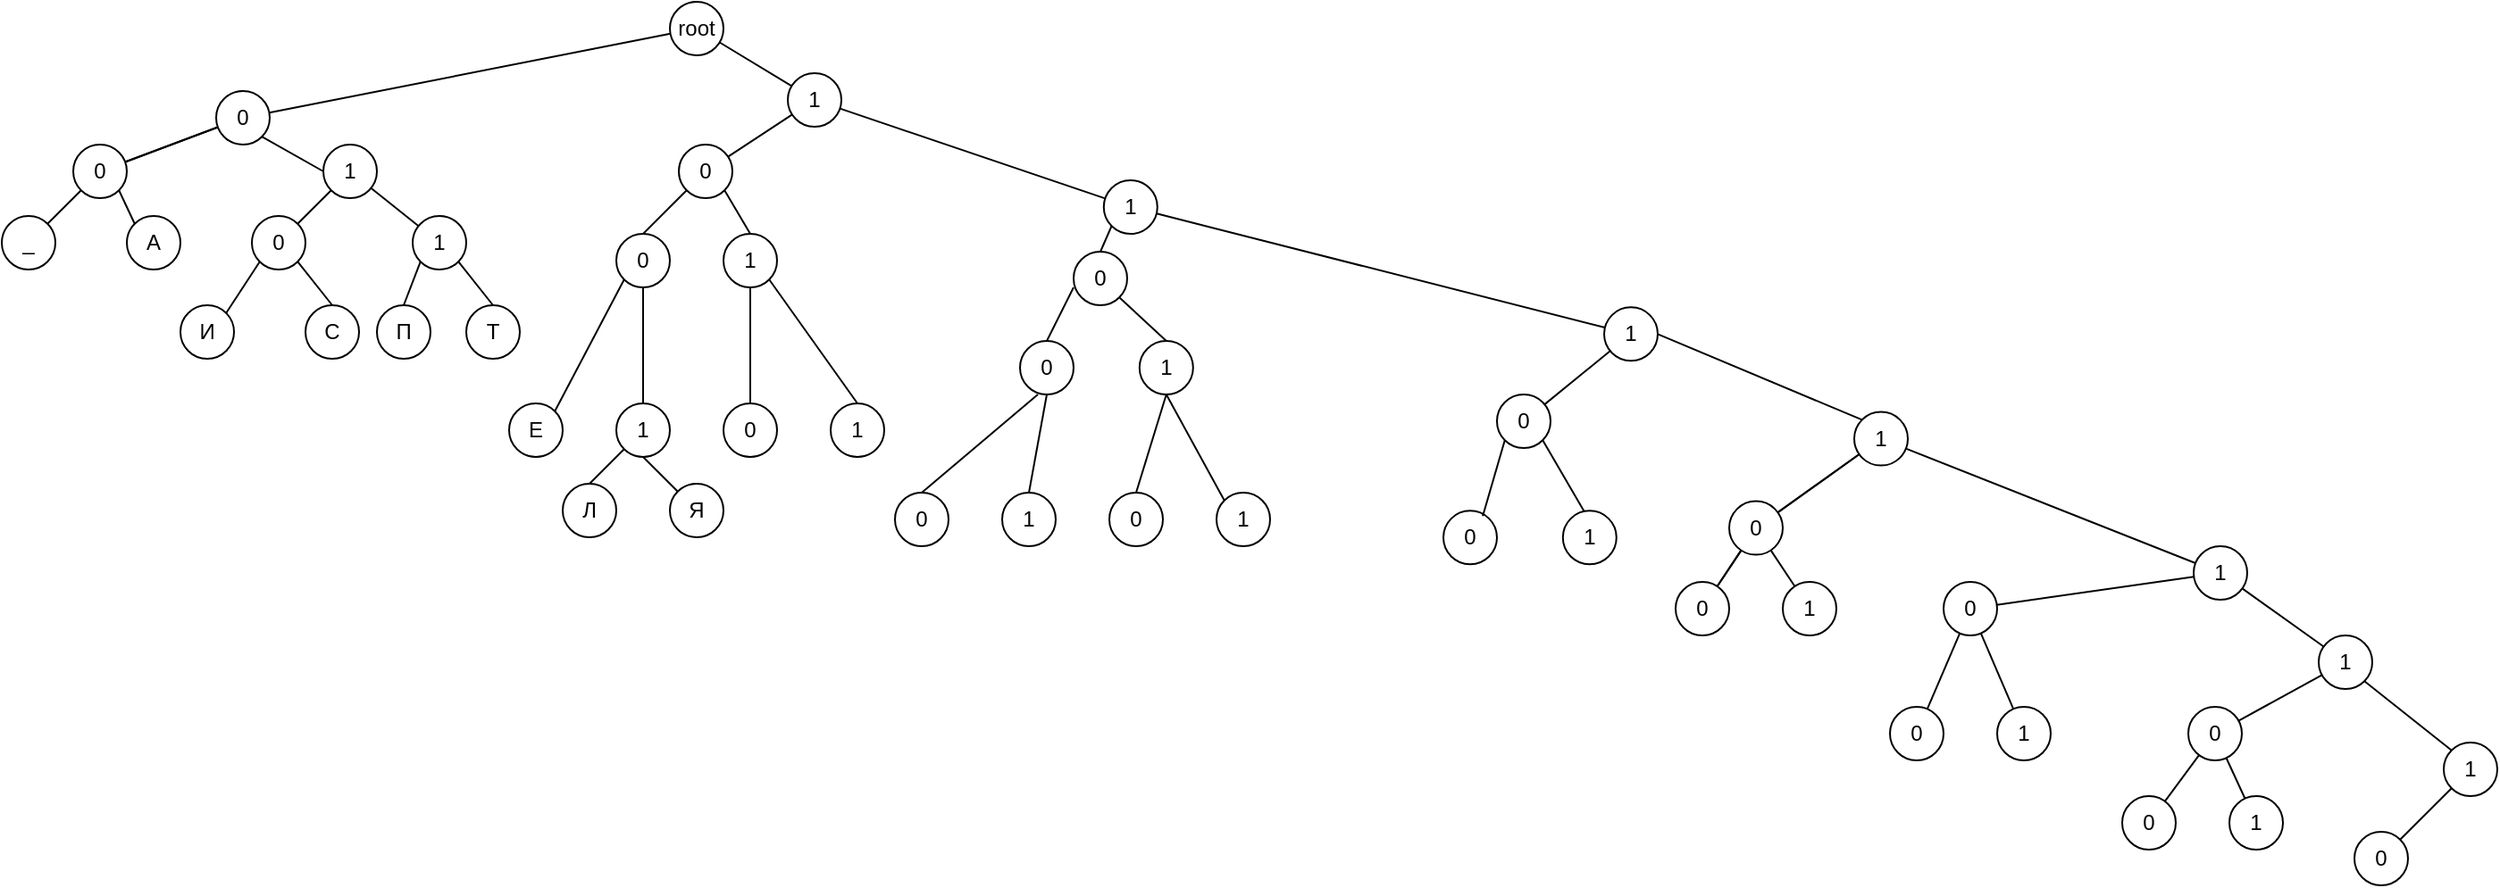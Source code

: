 <mxfile version="22.1.7" type="github">
  <diagram name="Страница — 1" id="L3PKJxNTwHp6rq7nzCVX">
    <mxGraphModel dx="1434" dy="783" grid="1" gridSize="10" guides="1" tooltips="1" connect="1" arrows="1" fold="1" page="1" pageScale="1" pageWidth="827" pageHeight="1169" math="0" shadow="0">
      <root>
        <mxCell id="0" />
        <mxCell id="1" parent="0" />
        <mxCell id="iF7RnvMgbBvQUuc80PQl-8" value="" style="edgeStyle=none;shape=connector;rounded=0;orthogonalLoop=1;jettySize=auto;html=1;labelBackgroundColor=default;strokeColor=default;align=center;verticalAlign=middle;fontFamily=Helvetica;fontSize=11;fontColor=default;endArrow=none;endFill=0;" edge="1" parent="1" source="iF7RnvMgbBvQUuc80PQl-2" target="iF7RnvMgbBvQUuc80PQl-5">
          <mxGeometry relative="1" as="geometry" />
        </mxCell>
        <mxCell id="iF7RnvMgbBvQUuc80PQl-27" style="edgeStyle=none;shape=connector;rounded=0;orthogonalLoop=1;jettySize=auto;html=1;exitX=1;exitY=1;exitDx=0;exitDy=0;entryX=0;entryY=0.5;entryDx=0;entryDy=0;labelBackgroundColor=default;strokeColor=default;align=center;verticalAlign=middle;fontFamily=Helvetica;fontSize=11;fontColor=default;endArrow=none;endFill=0;" edge="1" parent="1" source="iF7RnvMgbBvQUuc80PQl-2" target="iF7RnvMgbBvQUuc80PQl-23">
          <mxGeometry relative="1" as="geometry" />
        </mxCell>
        <mxCell id="iF7RnvMgbBvQUuc80PQl-2" value="0" style="ellipse;whiteSpace=wrap;html=1;aspect=fixed;" vertex="1" parent="1">
          <mxGeometry x="140" y="190" width="30" height="30" as="geometry" />
        </mxCell>
        <mxCell id="iF7RnvMgbBvQUuc80PQl-10" value="" style="edgeStyle=none;shape=connector;rounded=0;orthogonalLoop=1;jettySize=auto;html=1;labelBackgroundColor=default;strokeColor=default;align=center;verticalAlign=middle;fontFamily=Helvetica;fontSize=11;fontColor=default;endArrow=none;endFill=0;" edge="1" parent="1" source="iF7RnvMgbBvQUuc80PQl-3" target="iF7RnvMgbBvQUuc80PQl-2">
          <mxGeometry relative="1" as="geometry" />
        </mxCell>
        <mxCell id="iF7RnvMgbBvQUuc80PQl-12" value="" style="edgeStyle=none;shape=connector;rounded=0;orthogonalLoop=1;jettySize=auto;html=1;labelBackgroundColor=default;strokeColor=default;align=center;verticalAlign=middle;fontFamily=Helvetica;fontSize=11;fontColor=default;endArrow=none;endFill=0;" edge="1" parent="1" source="iF7RnvMgbBvQUuc80PQl-3" target="iF7RnvMgbBvQUuc80PQl-11">
          <mxGeometry relative="1" as="geometry" />
        </mxCell>
        <mxCell id="iF7RnvMgbBvQUuc80PQl-3" value="root" style="ellipse;whiteSpace=wrap;html=1;aspect=fixed;" vertex="1" parent="1">
          <mxGeometry x="394" y="140" width="30" height="30" as="geometry" />
        </mxCell>
        <mxCell id="iF7RnvMgbBvQUuc80PQl-9" value="" style="edgeStyle=none;shape=connector;rounded=0;orthogonalLoop=1;jettySize=auto;html=1;labelBackgroundColor=default;strokeColor=default;align=center;verticalAlign=middle;fontFamily=Helvetica;fontSize=11;fontColor=default;endArrow=none;endFill=0;" edge="1" parent="1" source="iF7RnvMgbBvQUuc80PQl-5" target="iF7RnvMgbBvQUuc80PQl-6">
          <mxGeometry relative="1" as="geometry" />
        </mxCell>
        <mxCell id="iF7RnvMgbBvQUuc80PQl-20" value="" style="edgeStyle=none;shape=connector;rounded=0;orthogonalLoop=1;jettySize=auto;html=1;labelBackgroundColor=default;strokeColor=default;align=center;verticalAlign=middle;fontFamily=Helvetica;fontSize=11;fontColor=default;endArrow=none;endFill=0;" edge="1" parent="1" source="iF7RnvMgbBvQUuc80PQl-5" target="iF7RnvMgbBvQUuc80PQl-2">
          <mxGeometry relative="1" as="geometry" />
        </mxCell>
        <mxCell id="iF7RnvMgbBvQUuc80PQl-22" style="edgeStyle=none;shape=connector;rounded=0;orthogonalLoop=1;jettySize=auto;html=1;exitX=1;exitY=1;exitDx=0;exitDy=0;entryX=0;entryY=0;entryDx=0;entryDy=0;labelBackgroundColor=default;strokeColor=default;align=center;verticalAlign=middle;fontFamily=Helvetica;fontSize=11;fontColor=default;endArrow=none;endFill=0;" edge="1" parent="1" source="iF7RnvMgbBvQUuc80PQl-5" target="iF7RnvMgbBvQUuc80PQl-19">
          <mxGeometry relative="1" as="geometry" />
        </mxCell>
        <mxCell id="iF7RnvMgbBvQUuc80PQl-5" value="0" style="ellipse;whiteSpace=wrap;html=1;aspect=fixed;" vertex="1" parent="1">
          <mxGeometry x="60" y="220" width="30" height="30" as="geometry" />
        </mxCell>
        <mxCell id="iF7RnvMgbBvQUuc80PQl-6" value="_" style="ellipse;whiteSpace=wrap;html=1;aspect=fixed;" vertex="1" parent="1">
          <mxGeometry x="20" y="260" width="30" height="30" as="geometry" />
        </mxCell>
        <mxCell id="iF7RnvMgbBvQUuc80PQl-16" value="" style="edgeStyle=none;shape=connector;rounded=0;orthogonalLoop=1;jettySize=auto;html=1;labelBackgroundColor=default;strokeColor=default;align=center;verticalAlign=middle;fontFamily=Helvetica;fontSize=11;fontColor=default;endArrow=none;endFill=0;" edge="1" parent="1" source="iF7RnvMgbBvQUuc80PQl-11" target="iF7RnvMgbBvQUuc80PQl-13">
          <mxGeometry relative="1" as="geometry" />
        </mxCell>
        <mxCell id="iF7RnvMgbBvQUuc80PQl-57" value="" style="edgeStyle=none;shape=connector;rounded=0;orthogonalLoop=1;jettySize=auto;html=1;labelBackgroundColor=default;strokeColor=default;align=center;verticalAlign=middle;fontFamily=Helvetica;fontSize=11;fontColor=default;endArrow=none;endFill=0;" edge="1" parent="1" source="iF7RnvMgbBvQUuc80PQl-11" target="iF7RnvMgbBvQUuc80PQl-45">
          <mxGeometry relative="1" as="geometry" />
        </mxCell>
        <mxCell id="iF7RnvMgbBvQUuc80PQl-11" value="1" style="ellipse;whiteSpace=wrap;html=1;aspect=fixed;" vertex="1" parent="1">
          <mxGeometry x="460" y="180" width="30" height="30" as="geometry" />
        </mxCell>
        <mxCell id="iF7RnvMgbBvQUuc80PQl-17" value="" style="edgeStyle=none;shape=connector;rounded=0;orthogonalLoop=1;jettySize=auto;html=1;labelBackgroundColor=default;strokeColor=default;align=center;verticalAlign=middle;fontFamily=Helvetica;fontSize=11;fontColor=default;endArrow=none;endFill=0;" edge="1" parent="1" source="iF7RnvMgbBvQUuc80PQl-13" target="iF7RnvMgbBvQUuc80PQl-14">
          <mxGeometry relative="1" as="geometry" />
        </mxCell>
        <mxCell id="iF7RnvMgbBvQUuc80PQl-112" style="edgeStyle=none;shape=connector;rounded=0;orthogonalLoop=1;jettySize=auto;html=1;exitX=0;exitY=1;exitDx=0;exitDy=0;entryX=0.5;entryY=0;entryDx=0;entryDy=0;labelBackgroundColor=default;strokeColor=default;align=center;verticalAlign=middle;fontFamily=Helvetica;fontSize=11;fontColor=default;endArrow=none;endFill=0;" edge="1" parent="1" source="iF7RnvMgbBvQUuc80PQl-13" target="iF7RnvMgbBvQUuc80PQl-46">
          <mxGeometry relative="1" as="geometry" />
        </mxCell>
        <mxCell id="iF7RnvMgbBvQUuc80PQl-13" value="1" style="ellipse;whiteSpace=wrap;html=1;aspect=fixed;" vertex="1" parent="1">
          <mxGeometry x="636.9" y="240" width="30" height="30" as="geometry" />
        </mxCell>
        <mxCell id="iF7RnvMgbBvQUuc80PQl-55" value="" style="edgeStyle=none;shape=connector;rounded=0;orthogonalLoop=1;jettySize=auto;html=1;labelBackgroundColor=default;strokeColor=default;align=center;verticalAlign=middle;fontFamily=Helvetica;fontSize=11;fontColor=default;endArrow=none;endFill=0;" edge="1" parent="1" source="iF7RnvMgbBvQUuc80PQl-14" target="iF7RnvMgbBvQUuc80PQl-47">
          <mxGeometry relative="1" as="geometry" />
        </mxCell>
        <mxCell id="iF7RnvMgbBvQUuc80PQl-81" style="edgeStyle=none;shape=connector;rounded=0;orthogonalLoop=1;jettySize=auto;html=1;exitX=1;exitY=0.5;exitDx=0;exitDy=0;entryX=0;entryY=0;entryDx=0;entryDy=0;labelBackgroundColor=default;strokeColor=default;align=center;verticalAlign=middle;fontFamily=Helvetica;fontSize=11;fontColor=default;endArrow=none;endFill=0;" edge="1" parent="1" source="iF7RnvMgbBvQUuc80PQl-14" target="iF7RnvMgbBvQUuc80PQl-15">
          <mxGeometry relative="1" as="geometry" />
        </mxCell>
        <mxCell id="iF7RnvMgbBvQUuc80PQl-14" value="1" style="ellipse;whiteSpace=wrap;html=1;aspect=fixed;" vertex="1" parent="1">
          <mxGeometry x="917" y="311.17" width="30" height="30" as="geometry" />
        </mxCell>
        <mxCell id="iF7RnvMgbBvQUuc80PQl-42" value="" style="edgeStyle=none;shape=connector;rounded=0;orthogonalLoop=1;jettySize=auto;html=1;labelBackgroundColor=default;strokeColor=default;align=center;verticalAlign=middle;fontFamily=Helvetica;fontSize=11;fontColor=default;endArrow=none;endFill=0;" edge="1" parent="1" source="iF7RnvMgbBvQUuc80PQl-15" target="iF7RnvMgbBvQUuc80PQl-39">
          <mxGeometry relative="1" as="geometry" />
        </mxCell>
        <mxCell id="iF7RnvMgbBvQUuc80PQl-54" value="" style="edgeStyle=none;shape=connector;rounded=0;orthogonalLoop=1;jettySize=auto;html=1;labelBackgroundColor=default;strokeColor=default;align=center;verticalAlign=middle;fontFamily=Helvetica;fontSize=11;fontColor=default;endArrow=none;endFill=0;" edge="1" parent="1" source="iF7RnvMgbBvQUuc80PQl-15" target="iF7RnvMgbBvQUuc80PQl-48">
          <mxGeometry relative="1" as="geometry" />
        </mxCell>
        <mxCell id="iF7RnvMgbBvQUuc80PQl-15" value="1" style="ellipse;whiteSpace=wrap;html=1;aspect=fixed;" vertex="1" parent="1">
          <mxGeometry x="1057" y="369.81" width="30" height="30" as="geometry" />
        </mxCell>
        <mxCell id="iF7RnvMgbBvQUuc80PQl-19" value="А" style="ellipse;whiteSpace=wrap;html=1;aspect=fixed;" vertex="1" parent="1">
          <mxGeometry x="90" y="260" width="30" height="30" as="geometry" />
        </mxCell>
        <mxCell id="iF7RnvMgbBvQUuc80PQl-28" style="edgeStyle=none;shape=connector;rounded=0;orthogonalLoop=1;jettySize=auto;html=1;exitX=0;exitY=1;exitDx=0;exitDy=0;entryX=1;entryY=0;entryDx=0;entryDy=0;labelBackgroundColor=default;strokeColor=default;align=center;verticalAlign=middle;fontFamily=Helvetica;fontSize=11;fontColor=default;endArrow=none;endFill=0;" edge="1" parent="1" source="iF7RnvMgbBvQUuc80PQl-23" target="iF7RnvMgbBvQUuc80PQl-24">
          <mxGeometry relative="1" as="geometry" />
        </mxCell>
        <mxCell id="iF7RnvMgbBvQUuc80PQl-33" value="" style="edgeStyle=none;shape=connector;rounded=0;orthogonalLoop=1;jettySize=auto;html=1;labelBackgroundColor=default;strokeColor=default;align=center;verticalAlign=middle;fontFamily=Helvetica;fontSize=11;fontColor=default;endArrow=none;endFill=0;" edge="1" parent="1" source="iF7RnvMgbBvQUuc80PQl-23" target="iF7RnvMgbBvQUuc80PQl-31">
          <mxGeometry relative="1" as="geometry" />
        </mxCell>
        <mxCell id="iF7RnvMgbBvQUuc80PQl-23" value="1" style="ellipse;whiteSpace=wrap;html=1;aspect=fixed;" vertex="1" parent="1">
          <mxGeometry x="200" y="220" width="30" height="30" as="geometry" />
        </mxCell>
        <mxCell id="iF7RnvMgbBvQUuc80PQl-26" style="edgeStyle=none;shape=connector;rounded=0;orthogonalLoop=1;jettySize=auto;html=1;exitX=0;exitY=1;exitDx=0;exitDy=0;entryX=1;entryY=0;entryDx=0;entryDy=0;labelBackgroundColor=default;strokeColor=default;align=center;verticalAlign=middle;fontFamily=Helvetica;fontSize=11;fontColor=default;endArrow=none;endFill=0;" edge="1" parent="1" source="iF7RnvMgbBvQUuc80PQl-24" target="iF7RnvMgbBvQUuc80PQl-25">
          <mxGeometry relative="1" as="geometry" />
        </mxCell>
        <mxCell id="iF7RnvMgbBvQUuc80PQl-30" style="edgeStyle=none;shape=connector;rounded=0;orthogonalLoop=1;jettySize=auto;html=1;exitX=1;exitY=1;exitDx=0;exitDy=0;entryX=0.5;entryY=0;entryDx=0;entryDy=0;labelBackgroundColor=default;strokeColor=default;align=center;verticalAlign=middle;fontFamily=Helvetica;fontSize=11;fontColor=default;endArrow=none;endFill=0;" edge="1" parent="1" source="iF7RnvMgbBvQUuc80PQl-24" target="iF7RnvMgbBvQUuc80PQl-29">
          <mxGeometry relative="1" as="geometry" />
        </mxCell>
        <mxCell id="iF7RnvMgbBvQUuc80PQl-24" value="0" style="ellipse;whiteSpace=wrap;html=1;aspect=fixed;" vertex="1" parent="1">
          <mxGeometry x="160" y="260" width="30" height="30" as="geometry" />
        </mxCell>
        <mxCell id="iF7RnvMgbBvQUuc80PQl-25" value="И" style="ellipse;whiteSpace=wrap;html=1;aspect=fixed;" vertex="1" parent="1">
          <mxGeometry x="120" y="310" width="30" height="30" as="geometry" />
        </mxCell>
        <mxCell id="iF7RnvMgbBvQUuc80PQl-29" value="С" style="ellipse;whiteSpace=wrap;html=1;aspect=fixed;" vertex="1" parent="1">
          <mxGeometry x="190" y="310" width="30" height="30" as="geometry" />
        </mxCell>
        <mxCell id="iF7RnvMgbBvQUuc80PQl-35" style="edgeStyle=none;shape=connector;rounded=0;orthogonalLoop=1;jettySize=auto;html=1;exitX=0;exitY=1;exitDx=0;exitDy=0;entryX=0.5;entryY=0;entryDx=0;entryDy=0;labelBackgroundColor=default;strokeColor=default;align=center;verticalAlign=middle;fontFamily=Helvetica;fontSize=11;fontColor=default;endArrow=none;endFill=0;" edge="1" parent="1" source="iF7RnvMgbBvQUuc80PQl-31" target="iF7RnvMgbBvQUuc80PQl-32">
          <mxGeometry relative="1" as="geometry" />
        </mxCell>
        <mxCell id="iF7RnvMgbBvQUuc80PQl-38" style="edgeStyle=none;shape=connector;rounded=0;orthogonalLoop=1;jettySize=auto;html=1;exitX=1;exitY=1;exitDx=0;exitDy=0;entryX=0.5;entryY=0;entryDx=0;entryDy=0;labelBackgroundColor=default;strokeColor=default;align=center;verticalAlign=middle;fontFamily=Helvetica;fontSize=11;fontColor=default;endArrow=none;endFill=0;" edge="1" parent="1" source="iF7RnvMgbBvQUuc80PQl-31" target="iF7RnvMgbBvQUuc80PQl-36">
          <mxGeometry relative="1" as="geometry" />
        </mxCell>
        <mxCell id="iF7RnvMgbBvQUuc80PQl-31" value="1" style="ellipse;whiteSpace=wrap;html=1;aspect=fixed;" vertex="1" parent="1">
          <mxGeometry x="250" y="260" width="30" height="30" as="geometry" />
        </mxCell>
        <mxCell id="iF7RnvMgbBvQUuc80PQl-32" value="П" style="ellipse;whiteSpace=wrap;html=1;aspect=fixed;" vertex="1" parent="1">
          <mxGeometry x="230" y="310" width="30" height="30" as="geometry" />
        </mxCell>
        <mxCell id="iF7RnvMgbBvQUuc80PQl-36" value="Т" style="ellipse;whiteSpace=wrap;html=1;aspect=fixed;" vertex="1" parent="1">
          <mxGeometry x="280" y="310" width="30" height="30" as="geometry" />
        </mxCell>
        <mxCell id="iF7RnvMgbBvQUuc80PQl-43" value="" style="edgeStyle=none;shape=connector;rounded=0;orthogonalLoop=1;jettySize=auto;html=1;labelBackgroundColor=default;strokeColor=default;align=center;verticalAlign=middle;fontFamily=Helvetica;fontSize=11;fontColor=default;endArrow=none;endFill=0;" edge="1" parent="1" source="iF7RnvMgbBvQUuc80PQl-39" target="iF7RnvMgbBvQUuc80PQl-40">
          <mxGeometry relative="1" as="geometry" />
        </mxCell>
        <mxCell id="iF7RnvMgbBvQUuc80PQl-53" value="" style="edgeStyle=none;shape=connector;rounded=0;orthogonalLoop=1;jettySize=auto;html=1;labelBackgroundColor=default;strokeColor=default;align=center;verticalAlign=middle;fontFamily=Helvetica;fontSize=11;fontColor=default;endArrow=none;endFill=0;" edge="1" parent="1" source="iF7RnvMgbBvQUuc80PQl-39" target="iF7RnvMgbBvQUuc80PQl-49">
          <mxGeometry relative="1" as="geometry" />
        </mxCell>
        <mxCell id="iF7RnvMgbBvQUuc80PQl-39" value="1" style="ellipse;whiteSpace=wrap;html=1;aspect=fixed;" vertex="1" parent="1">
          <mxGeometry x="1247" y="445" width="30" height="30" as="geometry" />
        </mxCell>
        <mxCell id="iF7RnvMgbBvQUuc80PQl-44" style="edgeStyle=none;shape=connector;rounded=0;orthogonalLoop=1;jettySize=auto;html=1;exitX=1;exitY=1;exitDx=0;exitDy=0;entryX=0;entryY=0;entryDx=0;entryDy=0;labelBackgroundColor=default;strokeColor=default;align=center;verticalAlign=middle;fontFamily=Helvetica;fontSize=11;fontColor=default;endArrow=none;endFill=0;" edge="1" parent="1" source="iF7RnvMgbBvQUuc80PQl-40" target="iF7RnvMgbBvQUuc80PQl-41">
          <mxGeometry relative="1" as="geometry" />
        </mxCell>
        <mxCell id="iF7RnvMgbBvQUuc80PQl-52" value="" style="edgeStyle=none;shape=connector;rounded=0;orthogonalLoop=1;jettySize=auto;html=1;labelBackgroundColor=default;strokeColor=default;align=center;verticalAlign=middle;fontFamily=Helvetica;fontSize=11;fontColor=default;endArrow=none;endFill=0;" edge="1" parent="1" source="iF7RnvMgbBvQUuc80PQl-40" target="iF7RnvMgbBvQUuc80PQl-50">
          <mxGeometry relative="1" as="geometry" />
        </mxCell>
        <mxCell id="iF7RnvMgbBvQUuc80PQl-40" value="1" style="ellipse;whiteSpace=wrap;html=1;aspect=fixed;" vertex="1" parent="1">
          <mxGeometry x="1317" y="495" width="30" height="30" as="geometry" />
        </mxCell>
        <mxCell id="iF7RnvMgbBvQUuc80PQl-41" value="1" style="ellipse;whiteSpace=wrap;html=1;aspect=fixed;" vertex="1" parent="1">
          <mxGeometry x="1387" y="555" width="30" height="30" as="geometry" />
        </mxCell>
        <mxCell id="iF7RnvMgbBvQUuc80PQl-63" style="edgeStyle=none;shape=connector;rounded=0;orthogonalLoop=1;jettySize=auto;html=1;exitX=0;exitY=1;exitDx=0;exitDy=0;entryX=0.5;entryY=0;entryDx=0;entryDy=0;labelBackgroundColor=default;strokeColor=default;align=center;verticalAlign=middle;fontFamily=Helvetica;fontSize=11;fontColor=default;endArrow=none;endFill=0;" edge="1" parent="1" source="iF7RnvMgbBvQUuc80PQl-45" target="iF7RnvMgbBvQUuc80PQl-62">
          <mxGeometry relative="1" as="geometry" />
        </mxCell>
        <mxCell id="iF7RnvMgbBvQUuc80PQl-64" style="edgeStyle=none;shape=connector;rounded=0;orthogonalLoop=1;jettySize=auto;html=1;exitX=1;exitY=1;exitDx=0;exitDy=0;entryX=0.5;entryY=0;entryDx=0;entryDy=0;labelBackgroundColor=default;strokeColor=default;align=center;verticalAlign=middle;fontFamily=Helvetica;fontSize=11;fontColor=default;endArrow=none;endFill=0;" edge="1" parent="1" source="iF7RnvMgbBvQUuc80PQl-45" target="iF7RnvMgbBvQUuc80PQl-61">
          <mxGeometry relative="1" as="geometry" />
        </mxCell>
        <mxCell id="iF7RnvMgbBvQUuc80PQl-45" value="0" style="ellipse;whiteSpace=wrap;html=1;aspect=fixed;" vertex="1" parent="1">
          <mxGeometry x="399" y="220" width="30" height="30" as="geometry" />
        </mxCell>
        <mxCell id="iF7RnvMgbBvQUuc80PQl-46" value="0" style="ellipse;whiteSpace=wrap;html=1;aspect=fixed;" vertex="1" parent="1">
          <mxGeometry x="620" y="280" width="30" height="30" as="geometry" />
        </mxCell>
        <mxCell id="iF7RnvMgbBvQUuc80PQl-47" value="0" style="ellipse;whiteSpace=wrap;html=1;aspect=fixed;" vertex="1" parent="1">
          <mxGeometry x="857" y="360" width="30" height="30" as="geometry" />
        </mxCell>
        <mxCell id="iF7RnvMgbBvQUuc80PQl-84" value="" style="edgeStyle=none;shape=connector;rounded=0;orthogonalLoop=1;jettySize=auto;html=1;labelBackgroundColor=default;strokeColor=default;align=center;verticalAlign=middle;fontFamily=Helvetica;fontSize=11;fontColor=default;endArrow=none;endFill=0;" edge="1" parent="1" source="iF7RnvMgbBvQUuc80PQl-48" target="iF7RnvMgbBvQUuc80PQl-78">
          <mxGeometry relative="1" as="geometry" />
        </mxCell>
        <mxCell id="iF7RnvMgbBvQUuc80PQl-85" value="" style="edgeStyle=none;shape=connector;rounded=0;orthogonalLoop=1;jettySize=auto;html=1;labelBackgroundColor=default;strokeColor=default;align=center;verticalAlign=middle;fontFamily=Helvetica;fontSize=11;fontColor=default;endArrow=none;endFill=0;" edge="1" parent="1" source="iF7RnvMgbBvQUuc80PQl-48" target="iF7RnvMgbBvQUuc80PQl-78">
          <mxGeometry relative="1" as="geometry" />
        </mxCell>
        <mxCell id="iF7RnvMgbBvQUuc80PQl-86" value="" style="edgeStyle=none;shape=connector;rounded=0;orthogonalLoop=1;jettySize=auto;html=1;labelBackgroundColor=default;strokeColor=default;align=center;verticalAlign=middle;fontFamily=Helvetica;fontSize=11;fontColor=default;endArrow=none;endFill=0;" edge="1" parent="1" source="iF7RnvMgbBvQUuc80PQl-48" target="iF7RnvMgbBvQUuc80PQl-15">
          <mxGeometry relative="1" as="geometry" />
        </mxCell>
        <mxCell id="iF7RnvMgbBvQUuc80PQl-48" value="0" style="ellipse;whiteSpace=wrap;html=1;aspect=fixed;" vertex="1" parent="1">
          <mxGeometry x="987" y="419.81" width="30" height="30" as="geometry" />
        </mxCell>
        <mxCell id="iF7RnvMgbBvQUuc80PQl-94" value="" style="edgeStyle=none;shape=connector;rounded=0;orthogonalLoop=1;jettySize=auto;html=1;labelBackgroundColor=default;strokeColor=default;align=center;verticalAlign=middle;fontFamily=Helvetica;fontSize=11;fontColor=default;endArrow=none;endFill=0;" edge="1" parent="1" source="iF7RnvMgbBvQUuc80PQl-49" target="iF7RnvMgbBvQUuc80PQl-93">
          <mxGeometry relative="1" as="geometry" />
        </mxCell>
        <mxCell id="iF7RnvMgbBvQUuc80PQl-49" value="0" style="ellipse;whiteSpace=wrap;html=1;aspect=fixed;" vertex="1" parent="1">
          <mxGeometry x="1107" y="465" width="30" height="30" as="geometry" />
        </mxCell>
        <mxCell id="iF7RnvMgbBvQUuc80PQl-100" value="" style="edgeStyle=none;shape=connector;rounded=0;orthogonalLoop=1;jettySize=auto;html=1;labelBackgroundColor=default;strokeColor=default;align=center;verticalAlign=middle;fontFamily=Helvetica;fontSize=11;fontColor=default;endArrow=none;endFill=0;" edge="1" parent="1" source="iF7RnvMgbBvQUuc80PQl-50" target="iF7RnvMgbBvQUuc80PQl-97">
          <mxGeometry relative="1" as="geometry" />
        </mxCell>
        <mxCell id="iF7RnvMgbBvQUuc80PQl-50" value="0" style="ellipse;whiteSpace=wrap;html=1;aspect=fixed;" vertex="1" parent="1">
          <mxGeometry x="1244" y="535" width="30" height="30" as="geometry" />
        </mxCell>
        <mxCell id="iF7RnvMgbBvQUuc80PQl-102" value="" style="edgeStyle=none;shape=connector;rounded=0;orthogonalLoop=1;jettySize=auto;html=1;labelBackgroundColor=default;strokeColor=default;align=center;verticalAlign=middle;fontFamily=Helvetica;fontSize=11;fontColor=default;endArrow=none;endFill=0;" edge="1" parent="1" source="iF7RnvMgbBvQUuc80PQl-51" target="iF7RnvMgbBvQUuc80PQl-41">
          <mxGeometry relative="1" as="geometry" />
        </mxCell>
        <mxCell id="iF7RnvMgbBvQUuc80PQl-51" value="0" style="ellipse;whiteSpace=wrap;html=1;aspect=fixed;" vertex="1" parent="1">
          <mxGeometry x="1337" y="605" width="30" height="30" as="geometry" />
        </mxCell>
        <mxCell id="iF7RnvMgbBvQUuc80PQl-111" style="edgeStyle=none;shape=connector;rounded=0;orthogonalLoop=1;jettySize=auto;html=1;exitX=1;exitY=1;exitDx=0;exitDy=0;entryX=0.5;entryY=0;entryDx=0;entryDy=0;labelBackgroundColor=default;strokeColor=default;align=center;verticalAlign=middle;fontFamily=Helvetica;fontSize=11;fontColor=default;endArrow=none;endFill=0;" edge="1" parent="1" source="iF7RnvMgbBvQUuc80PQl-61" target="iF7RnvMgbBvQUuc80PQl-105">
          <mxGeometry relative="1" as="geometry" />
        </mxCell>
        <mxCell id="iF7RnvMgbBvQUuc80PQl-61" value="1" style="ellipse;whiteSpace=wrap;html=1;aspect=fixed;" vertex="1" parent="1">
          <mxGeometry x="424" y="270" width="30" height="30" as="geometry" />
        </mxCell>
        <mxCell id="iF7RnvMgbBvQUuc80PQl-109" style="edgeStyle=none;shape=connector;rounded=0;orthogonalLoop=1;jettySize=auto;html=1;exitX=0;exitY=1;exitDx=0;exitDy=0;entryX=1;entryY=0;entryDx=0;entryDy=0;labelBackgroundColor=default;strokeColor=default;align=center;verticalAlign=middle;fontFamily=Helvetica;fontSize=11;fontColor=default;endArrow=none;endFill=0;" edge="1" parent="1" source="iF7RnvMgbBvQUuc80PQl-62" target="iF7RnvMgbBvQUuc80PQl-104">
          <mxGeometry relative="1" as="geometry" />
        </mxCell>
        <mxCell id="iF7RnvMgbBvQUuc80PQl-62" value="0" style="ellipse;whiteSpace=wrap;html=1;aspect=fixed;" vertex="1" parent="1">
          <mxGeometry x="364" y="270" width="30" height="30" as="geometry" />
        </mxCell>
        <mxCell id="iF7RnvMgbBvQUuc80PQl-65" style="edgeStyle=none;shape=connector;rounded=0;orthogonalLoop=1;jettySize=auto;html=1;exitX=0;exitY=0.667;exitDx=0;exitDy=0;entryX=0.5;entryY=0;entryDx=0;entryDy=0;labelBackgroundColor=default;strokeColor=default;align=center;verticalAlign=middle;fontFamily=Helvetica;fontSize=11;fontColor=default;endArrow=none;endFill=0;exitPerimeter=0;" edge="1" parent="1" target="iF7RnvMgbBvQUuc80PQl-68" source="iF7RnvMgbBvQUuc80PQl-46">
          <mxGeometry relative="1" as="geometry">
            <mxPoint x="563" y="298" as="sourcePoint" />
          </mxGeometry>
        </mxCell>
        <mxCell id="iF7RnvMgbBvQUuc80PQl-66" style="edgeStyle=none;shape=connector;rounded=0;orthogonalLoop=1;jettySize=auto;html=1;entryX=0.5;entryY=0;entryDx=0;entryDy=0;labelBackgroundColor=default;strokeColor=default;align=center;verticalAlign=middle;fontFamily=Helvetica;fontSize=11;fontColor=default;endArrow=none;endFill=0;exitX=1;exitY=1;exitDx=0;exitDy=0;" edge="1" parent="1" target="iF7RnvMgbBvQUuc80PQl-67" source="iF7RnvMgbBvQUuc80PQl-46">
          <mxGeometry relative="1" as="geometry">
            <mxPoint x="659.999" y="328.795" as="sourcePoint" />
          </mxGeometry>
        </mxCell>
        <mxCell id="iF7RnvMgbBvQUuc80PQl-120" style="edgeStyle=none;shape=connector;rounded=0;orthogonalLoop=1;jettySize=auto;html=1;exitX=0.5;exitY=1;exitDx=0;exitDy=0;entryX=0.5;entryY=0;entryDx=0;entryDy=0;labelBackgroundColor=default;strokeColor=default;align=center;verticalAlign=middle;fontFamily=Helvetica;fontSize=11;fontColor=default;endArrow=none;endFill=0;" edge="1" parent="1" source="iF7RnvMgbBvQUuc80PQl-67" target="iF7RnvMgbBvQUuc80PQl-116">
          <mxGeometry relative="1" as="geometry" />
        </mxCell>
        <mxCell id="iF7RnvMgbBvQUuc80PQl-121" style="edgeStyle=none;shape=connector;rounded=0;orthogonalLoop=1;jettySize=auto;html=1;exitX=0.5;exitY=1;exitDx=0;exitDy=0;entryX=0;entryY=0;entryDx=0;entryDy=0;labelBackgroundColor=default;strokeColor=default;align=center;verticalAlign=middle;fontFamily=Helvetica;fontSize=11;fontColor=default;endArrow=none;endFill=0;" edge="1" parent="1" source="iF7RnvMgbBvQUuc80PQl-67" target="iF7RnvMgbBvQUuc80PQl-115">
          <mxGeometry relative="1" as="geometry" />
        </mxCell>
        <mxCell id="iF7RnvMgbBvQUuc80PQl-67" value="1" style="ellipse;whiteSpace=wrap;html=1;aspect=fixed;" vertex="1" parent="1">
          <mxGeometry x="656.9" y="330" width="30" height="30" as="geometry" />
        </mxCell>
        <mxCell id="iF7RnvMgbBvQUuc80PQl-68" value="0" style="ellipse;whiteSpace=wrap;html=1;aspect=fixed;" vertex="1" parent="1">
          <mxGeometry x="590" y="330" width="30" height="30" as="geometry" />
        </mxCell>
        <mxCell id="iF7RnvMgbBvQUuc80PQl-71" value="1" style="ellipse;whiteSpace=wrap;html=1;aspect=fixed;" vertex="1" parent="1">
          <mxGeometry x="893.9" y="425.17" width="30" height="30" as="geometry" />
        </mxCell>
        <mxCell id="iF7RnvMgbBvQUuc80PQl-72" value="0" style="ellipse;whiteSpace=wrap;html=1;aspect=fixed;" vertex="1" parent="1">
          <mxGeometry x="827" y="425.17" width="30" height="30" as="geometry" />
        </mxCell>
        <mxCell id="iF7RnvMgbBvQUuc80PQl-73" style="edgeStyle=none;shape=connector;rounded=0;orthogonalLoop=1;jettySize=auto;html=1;exitX=0;exitY=1;exitDx=0;exitDy=0;entryX=0.735;entryY=0.1;entryDx=0;entryDy=0;entryPerimeter=0;labelBackgroundColor=default;strokeColor=default;align=center;verticalAlign=middle;fontFamily=Helvetica;fontSize=11;fontColor=default;endArrow=none;endFill=0;" edge="1" parent="1" source="iF7RnvMgbBvQUuc80PQl-47" target="iF7RnvMgbBvQUuc80PQl-72">
          <mxGeometry relative="1" as="geometry" />
        </mxCell>
        <mxCell id="iF7RnvMgbBvQUuc80PQl-74" style="edgeStyle=none;shape=connector;rounded=0;orthogonalLoop=1;jettySize=auto;html=1;exitX=1;exitY=1;exitDx=0;exitDy=0;entryX=0.402;entryY=0.021;entryDx=0;entryDy=0;entryPerimeter=0;labelBackgroundColor=default;strokeColor=default;align=center;verticalAlign=middle;fontFamily=Helvetica;fontSize=11;fontColor=default;endArrow=none;endFill=0;" edge="1" parent="1" source="iF7RnvMgbBvQUuc80PQl-47" target="iF7RnvMgbBvQUuc80PQl-71">
          <mxGeometry relative="1" as="geometry" />
        </mxCell>
        <mxCell id="iF7RnvMgbBvQUuc80PQl-87" value="" style="edgeStyle=none;shape=connector;rounded=0;orthogonalLoop=1;jettySize=auto;html=1;labelBackgroundColor=default;strokeColor=default;align=center;verticalAlign=middle;fontFamily=Helvetica;fontSize=11;fontColor=default;endArrow=none;endFill=0;" edge="1" parent="1" source="iF7RnvMgbBvQUuc80PQl-77" target="iF7RnvMgbBvQUuc80PQl-48">
          <mxGeometry relative="1" as="geometry" />
        </mxCell>
        <mxCell id="iF7RnvMgbBvQUuc80PQl-77" value="1" style="ellipse;whiteSpace=wrap;html=1;aspect=fixed;" vertex="1" parent="1">
          <mxGeometry x="1017" y="465" width="30" height="30" as="geometry" />
        </mxCell>
        <mxCell id="iF7RnvMgbBvQUuc80PQl-78" value="0" style="ellipse;whiteSpace=wrap;html=1;aspect=fixed;" vertex="1" parent="1">
          <mxGeometry x="957" y="465" width="30" height="30" as="geometry" />
        </mxCell>
        <mxCell id="iF7RnvMgbBvQUuc80PQl-95" value="" style="edgeStyle=none;shape=connector;rounded=0;orthogonalLoop=1;jettySize=auto;html=1;labelBackgroundColor=default;strokeColor=default;align=center;verticalAlign=middle;fontFamily=Helvetica;fontSize=11;fontColor=default;endArrow=none;endFill=0;" edge="1" parent="1" source="iF7RnvMgbBvQUuc80PQl-92" target="iF7RnvMgbBvQUuc80PQl-49">
          <mxGeometry relative="1" as="geometry" />
        </mxCell>
        <mxCell id="iF7RnvMgbBvQUuc80PQl-92" value="1" style="ellipse;whiteSpace=wrap;html=1;aspect=fixed;" vertex="1" parent="1">
          <mxGeometry x="1137" y="535" width="30" height="30" as="geometry" />
        </mxCell>
        <mxCell id="iF7RnvMgbBvQUuc80PQl-93" value="0" style="ellipse;whiteSpace=wrap;html=1;aspect=fixed;" vertex="1" parent="1">
          <mxGeometry x="1077" y="535" width="30" height="30" as="geometry" />
        </mxCell>
        <mxCell id="iF7RnvMgbBvQUuc80PQl-101" value="" style="edgeStyle=none;shape=connector;rounded=0;orthogonalLoop=1;jettySize=auto;html=1;labelBackgroundColor=default;strokeColor=default;align=center;verticalAlign=middle;fontFamily=Helvetica;fontSize=11;fontColor=default;endArrow=none;endFill=0;" edge="1" parent="1" source="iF7RnvMgbBvQUuc80PQl-96" target="iF7RnvMgbBvQUuc80PQl-50">
          <mxGeometry relative="1" as="geometry" />
        </mxCell>
        <mxCell id="iF7RnvMgbBvQUuc80PQl-96" value="1" style="ellipse;whiteSpace=wrap;html=1;aspect=fixed;" vertex="1" parent="1">
          <mxGeometry x="1267" y="585" width="30" height="30" as="geometry" />
        </mxCell>
        <mxCell id="iF7RnvMgbBvQUuc80PQl-97" value="0" style="ellipse;whiteSpace=wrap;html=1;aspect=fixed;" vertex="1" parent="1">
          <mxGeometry x="1207" y="585" width="30" height="30" as="geometry" />
        </mxCell>
        <mxCell id="iF7RnvMgbBvQUuc80PQl-107" value="" style="edgeStyle=none;shape=connector;rounded=0;orthogonalLoop=1;jettySize=auto;html=1;labelBackgroundColor=default;strokeColor=default;align=center;verticalAlign=middle;fontFamily=Helvetica;fontSize=11;fontColor=default;endArrow=none;endFill=0;" edge="1" parent="1" source="iF7RnvMgbBvQUuc80PQl-103" target="iF7RnvMgbBvQUuc80PQl-62">
          <mxGeometry relative="1" as="geometry" />
        </mxCell>
        <mxCell id="iF7RnvMgbBvQUuc80PQl-127" style="edgeStyle=none;shape=connector;rounded=0;orthogonalLoop=1;jettySize=auto;html=1;exitX=0;exitY=1;exitDx=0;exitDy=0;entryX=0.5;entryY=0;entryDx=0;entryDy=0;labelBackgroundColor=default;strokeColor=default;align=center;verticalAlign=middle;fontFamily=Helvetica;fontSize=11;fontColor=default;endArrow=none;endFill=0;" edge="1" parent="1" source="iF7RnvMgbBvQUuc80PQl-103" target="iF7RnvMgbBvQUuc80PQl-126">
          <mxGeometry relative="1" as="geometry" />
        </mxCell>
        <mxCell id="iF7RnvMgbBvQUuc80PQl-129" style="edgeStyle=none;shape=connector;rounded=0;orthogonalLoop=1;jettySize=auto;html=1;exitX=0.5;exitY=1;exitDx=0;exitDy=0;entryX=0;entryY=0;entryDx=0;entryDy=0;labelBackgroundColor=default;strokeColor=default;align=center;verticalAlign=middle;fontFamily=Helvetica;fontSize=11;fontColor=default;endArrow=none;endFill=0;" edge="1" parent="1" source="iF7RnvMgbBvQUuc80PQl-103" target="iF7RnvMgbBvQUuc80PQl-128">
          <mxGeometry relative="1" as="geometry" />
        </mxCell>
        <mxCell id="iF7RnvMgbBvQUuc80PQl-103" value="1" style="ellipse;whiteSpace=wrap;html=1;aspect=fixed;" vertex="1" parent="1">
          <mxGeometry x="364" y="365" width="30" height="30" as="geometry" />
        </mxCell>
        <mxCell id="iF7RnvMgbBvQUuc80PQl-104" value="Е" style="ellipse;whiteSpace=wrap;html=1;aspect=fixed;" vertex="1" parent="1">
          <mxGeometry x="304" y="365" width="30" height="30" as="geometry" />
        </mxCell>
        <mxCell id="iF7RnvMgbBvQUuc80PQl-105" value="1" style="ellipse;whiteSpace=wrap;html=1;aspect=fixed;" vertex="1" parent="1">
          <mxGeometry x="484" y="365" width="30" height="30" as="geometry" />
        </mxCell>
        <mxCell id="iF7RnvMgbBvQUuc80PQl-110" value="" style="edgeStyle=none;shape=connector;rounded=0;orthogonalLoop=1;jettySize=auto;html=1;labelBackgroundColor=default;strokeColor=default;align=center;verticalAlign=middle;fontFamily=Helvetica;fontSize=11;fontColor=default;endArrow=none;endFill=0;" edge="1" parent="1" source="iF7RnvMgbBvQUuc80PQl-106" target="iF7RnvMgbBvQUuc80PQl-61">
          <mxGeometry relative="1" as="geometry" />
        </mxCell>
        <mxCell id="iF7RnvMgbBvQUuc80PQl-106" value="0" style="ellipse;whiteSpace=wrap;html=1;aspect=fixed;" vertex="1" parent="1">
          <mxGeometry x="424" y="365" width="30" height="30" as="geometry" />
        </mxCell>
        <mxCell id="iF7RnvMgbBvQUuc80PQl-118" style="edgeStyle=none;shape=connector;rounded=0;orthogonalLoop=1;jettySize=auto;html=1;exitX=0.5;exitY=0;exitDx=0;exitDy=0;entryX=0.5;entryY=1;entryDx=0;entryDy=0;labelBackgroundColor=default;strokeColor=default;align=center;verticalAlign=middle;fontFamily=Helvetica;fontSize=11;fontColor=default;endArrow=none;endFill=0;" edge="1" parent="1" source="iF7RnvMgbBvQUuc80PQl-113" target="iF7RnvMgbBvQUuc80PQl-68">
          <mxGeometry relative="1" as="geometry" />
        </mxCell>
        <mxCell id="iF7RnvMgbBvQUuc80PQl-113" value="1" style="ellipse;whiteSpace=wrap;html=1;aspect=fixed;" vertex="1" parent="1">
          <mxGeometry x="580" y="415" width="30" height="30" as="geometry" />
        </mxCell>
        <mxCell id="iF7RnvMgbBvQUuc80PQl-114" value="0" style="ellipse;whiteSpace=wrap;html=1;aspect=fixed;" vertex="1" parent="1">
          <mxGeometry x="520" y="415" width="30" height="30" as="geometry" />
        </mxCell>
        <mxCell id="iF7RnvMgbBvQUuc80PQl-115" value="1" style="ellipse;whiteSpace=wrap;html=1;aspect=fixed;" vertex="1" parent="1">
          <mxGeometry x="700" y="415" width="30" height="30" as="geometry" />
        </mxCell>
        <mxCell id="iF7RnvMgbBvQUuc80PQl-116" value="0" style="ellipse;whiteSpace=wrap;html=1;aspect=fixed;" vertex="1" parent="1">
          <mxGeometry x="640" y="415" width="30" height="30" as="geometry" />
        </mxCell>
        <mxCell id="iF7RnvMgbBvQUuc80PQl-119" style="edgeStyle=none;shape=connector;rounded=0;orthogonalLoop=1;jettySize=auto;html=1;exitX=0.5;exitY=0;exitDx=0;exitDy=0;labelBackgroundColor=default;strokeColor=default;align=center;verticalAlign=middle;fontFamily=Helvetica;fontSize=11;fontColor=default;endArrow=none;endFill=0;" edge="1" parent="1" source="iF7RnvMgbBvQUuc80PQl-114">
          <mxGeometry relative="1" as="geometry">
            <mxPoint x="600" y="360" as="targetPoint" />
          </mxGeometry>
        </mxCell>
        <mxCell id="iF7RnvMgbBvQUuc80PQl-126" value="Л" style="ellipse;whiteSpace=wrap;html=1;aspect=fixed;" vertex="1" parent="1">
          <mxGeometry x="334" y="410" width="30" height="30" as="geometry" />
        </mxCell>
        <mxCell id="iF7RnvMgbBvQUuc80PQl-128" value="Я" style="ellipse;whiteSpace=wrap;html=1;aspect=fixed;" vertex="1" parent="1">
          <mxGeometry x="394" y="410" width="30" height="30" as="geometry" />
        </mxCell>
      </root>
    </mxGraphModel>
  </diagram>
</mxfile>

